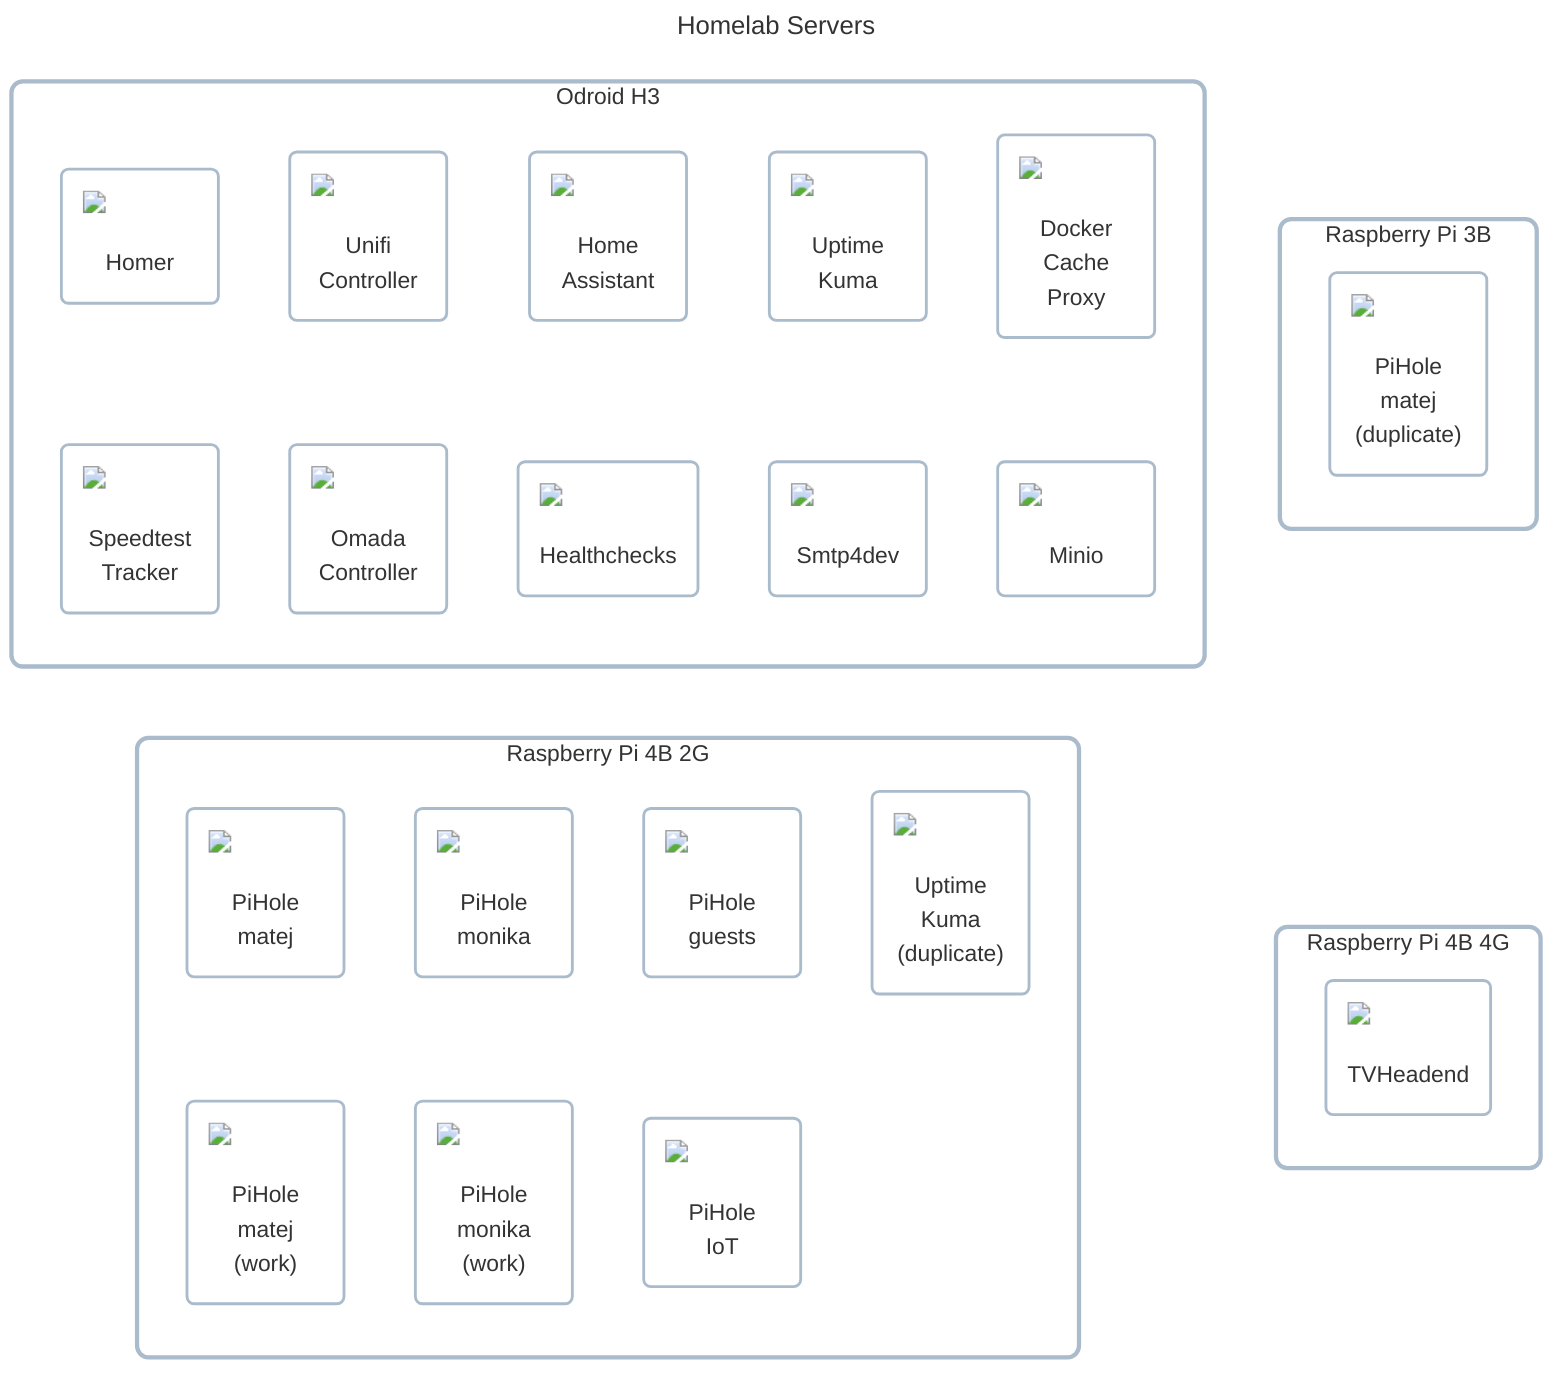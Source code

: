 ---
title: Homelab Servers
---

flowchart LR
    classDef cluster fill:#ffffff00,stroke:#aabbccff,stroke-width:3px,rx:8px,ry:8px;
    classDef node fill:#ffffff00,stroke:#aabbccff,stroke-width:2px,rx:5px,ry:5px;
    classDef no_border stroke:#ffffff00,stroke-width:0px;

    subgraph raspberry_pi_3b["Raspberry Pi 3B"]
        pihole_matej_2("<img src='../../../../icons/pihole.png' style='min-width:80px;max-width:80px' /><br />PiHole<br />matej<br />(duplicate)")
    end

    subgraph raspberry_pi_4b_2g["Raspberry Pi 4B 2G"]
        pihole_matej("<img src='../../../../icons/pihole.png' style='min-width:80px;max-width:80px' /><br />PiHole<br />matej")
        pihole_matej_work("<img src='../../../../icons/pihole.png' style='min-width:80px;max-width:80px' /><br />PiHole<br />matej<br />(work)")
        pihole_guests("<img src='../../../../icons/pihole.png' style='min-width:80px;max-width:80px' /><br />PiHole<br />guests")
        pihole_iot("<img src='../../../../icons/pihole.png' style='min-width:80px;max-width:80px' /><br />PiHole<br />IoT")
        pihole_monika("<img src='../../../../icons/pihole.png' style='min-width:80px;max-width:80px' /><br />PiHole<br />monika")
        pihole_monika_work("<img src='../../../../icons/pihole.png' style='min-width:80px;max-width:80px' /><br />PiHole<br />monika<br />(work)")
        uptime_kuma_backup("<img src='../../../../icons/uptime-kuma.png' style='min-width:80px;max-width:80px' /><br />Uptime<br />Kuma<br />(duplicate)")
        hidden_1(" ")

        class hidden_1 no_border

        pihole_matej ~~~ pihole_matej_work
        pihole_monika ~~~ pihole_monika_work
        pihole_guests ~~~ pihole_iot
        uptime_kuma_backup ~~~ hidden_1

    end

    subgraph raspberry_pi_4b_4g["Raspberry Pi 4B 4G"]
        tvheadend("<img src='../../../../icons/tvheadend.png' style='min-width:80px;max-width:80px' /><br />TVHeadend")
    end

    subgraph odroid_h3["Odroid H3"]
        docker_cache_proxy("<img src='../../../../icons/docker.png' style='min-width:80px;max-width:80px' /><br />Docker<br />Cache<br />Proxy")
        healthchecks("<img src='../../../../icons/healthchecks.png' style='min-width:80px;max-width:80px' /><br />Healthchecks")
        home_assistant("<img src='../../../../icons/home-assistant.png' style='min-width:80px;max-width:80px' /><br />Home<br />Assistant")
        homer("<img src='../../../../icons/homer.png' style='min-width:80px;max-width:80px' /><br />Homer")
        minio("<img src='../../../../icons/minio.png' style='min-width:80px;max-width:80px' /><br />Minio")
        omada_controller("<img src='../../../../icons/tp-link-omada.png' style='min-width:80px;max-width:80px' /><br />Omada<br />Controller")
        smtp4dev("<img src='../../../../icons/smtp4dev.png' style='min-width:80px;max-width:80px' /><br />Smtp4dev")
        speedtest_tracker("<img src='../../../../icons/speedtest-tracker.png' style='min-width:80px;max-width:80px' /><br />Speedtest<br />Tracker")
        unifi_controller("<img src='../../../../icons/unifi.png' style='min-width:80px;max-width:80px' /><br />Unifi<br />Controller")
        uptime_kuma("<img src='../../../../icons/uptime-kuma.png' style='min-width:80px;max-width:80px' /><br />Uptime<br />Kuma")

        homer ~~~ speedtest_tracker
        unifi_controller ~~~ omada_controller
        home_assistant ~~~ healthchecks
        uptime_kuma ~~~ smtp4dev
        docker_cache_proxy ~~~ minio
    end

    odroid_h3 ~~~ raspberry_pi_3b
    raspberry_pi_4b_2g ~~~ raspberry_pi_4b_4g
